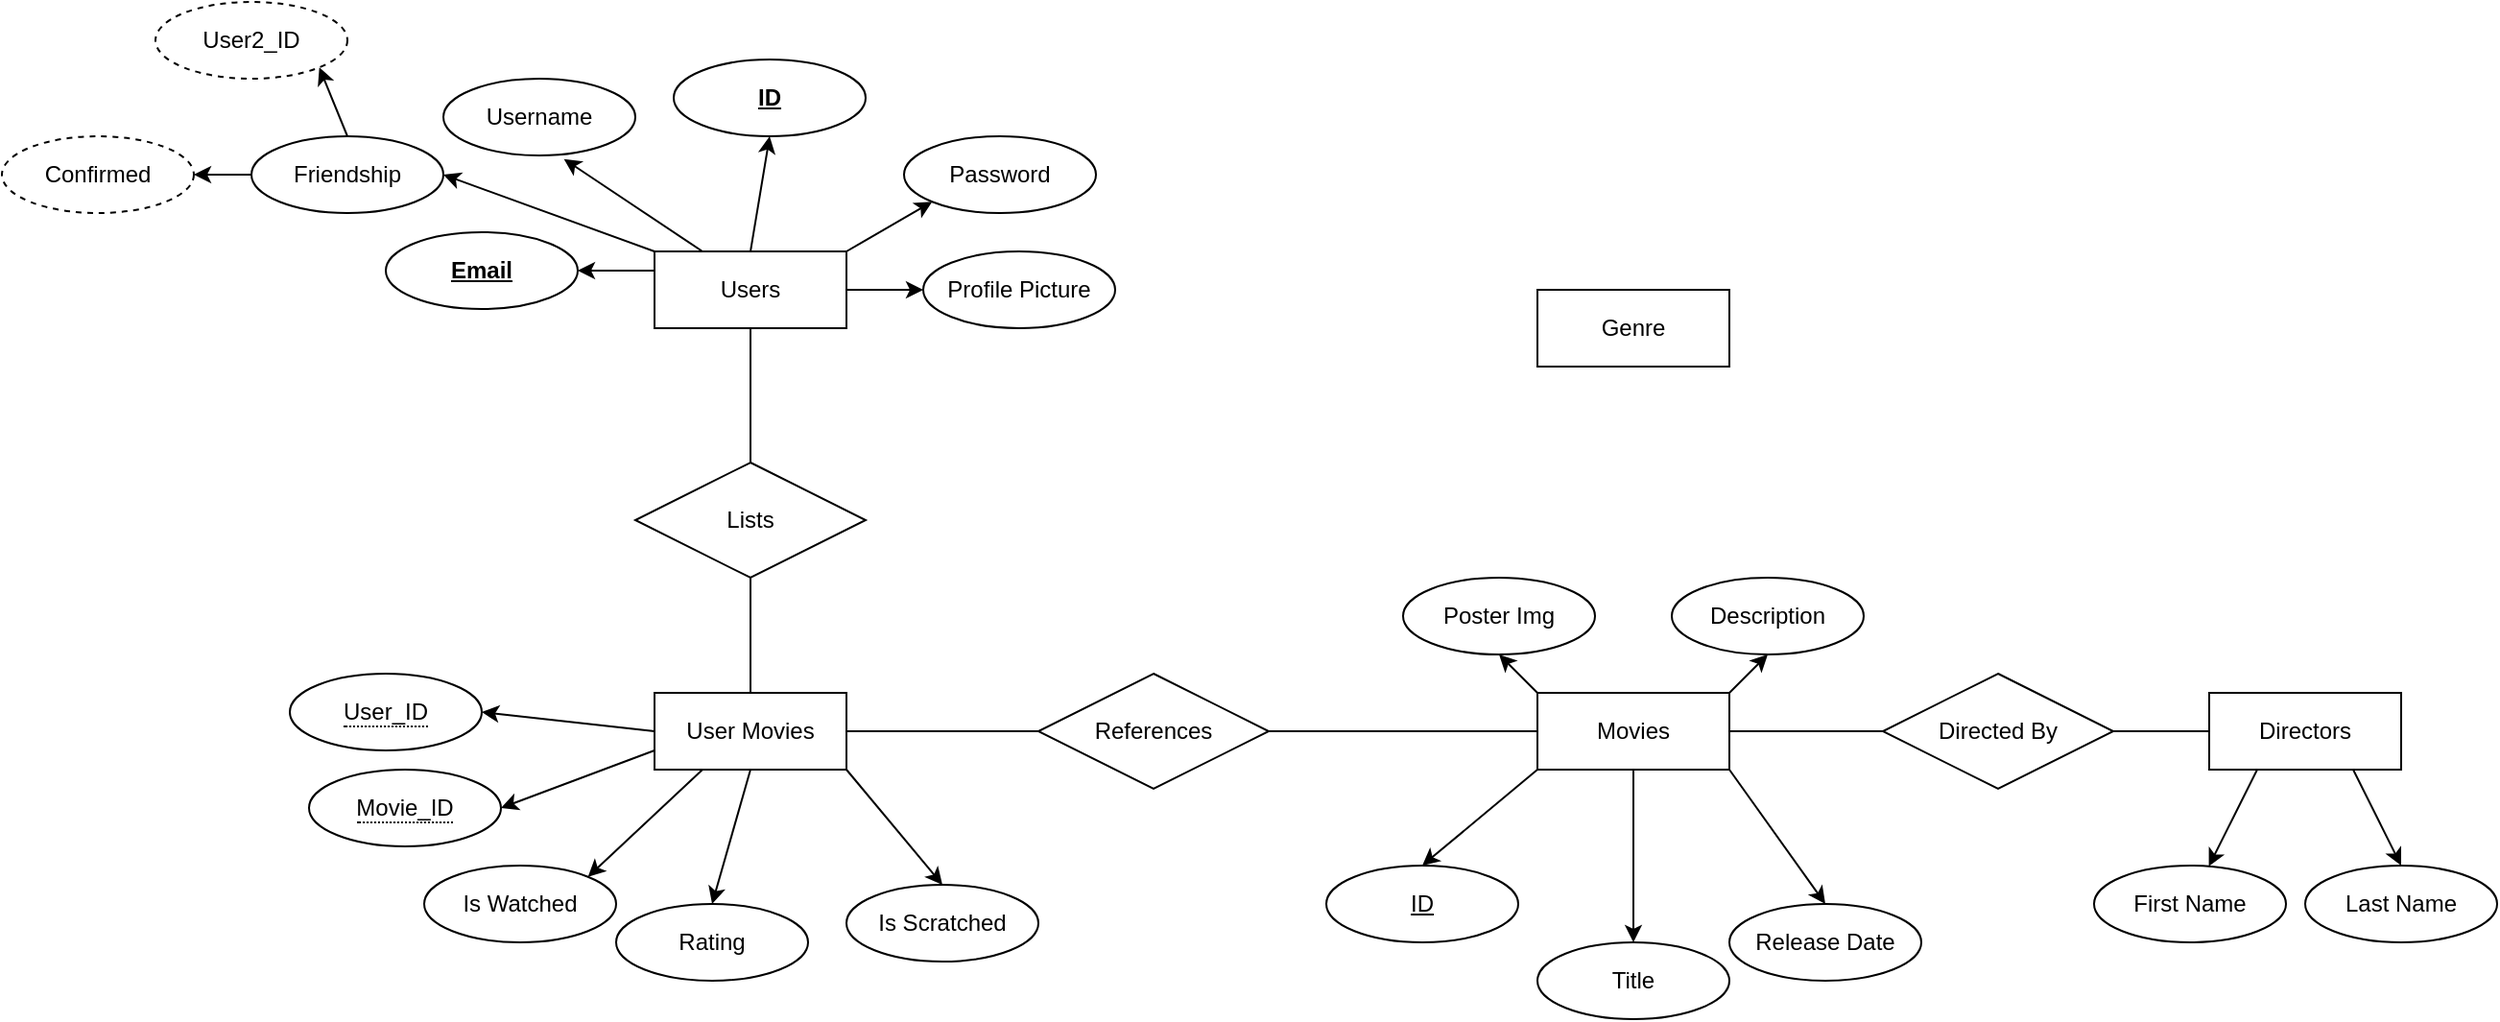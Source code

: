 <mxfile version="28.1.2">
  <diagram name="Page-1" id="RBVqTH6-oEVW2ydUv7aG">
    <mxGraphModel dx="3751" dy="875" grid="1" gridSize="10" guides="1" tooltips="1" connect="1" arrows="1" fold="1" page="1" pageScale="2" pageWidth="1169" pageHeight="827" math="0" shadow="0">
      <root>
        <mxCell id="0" />
        <mxCell id="1" parent="0" />
        <mxCell id="4twhq9QTbNBhYfjyr1dY-10" style="rounded=0;orthogonalLoop=1;jettySize=auto;html=1;exitX=0;exitY=0.25;exitDx=0;exitDy=0;entryX=1;entryY=0.5;entryDx=0;entryDy=0;" edge="1" parent="1" source="4twhq9QTbNBhYfjyr1dY-1" target="4twhq9QTbNBhYfjyr1dY-4">
          <mxGeometry relative="1" as="geometry" />
        </mxCell>
        <mxCell id="4twhq9QTbNBhYfjyr1dY-12" style="edgeStyle=none;rounded=0;orthogonalLoop=1;jettySize=auto;html=1;exitX=0.5;exitY=0;exitDx=0;exitDy=0;entryX=0.5;entryY=1;entryDx=0;entryDy=0;" edge="1" parent="1" source="4twhq9QTbNBhYfjyr1dY-1" target="4twhq9QTbNBhYfjyr1dY-2">
          <mxGeometry relative="1" as="geometry" />
        </mxCell>
        <mxCell id="4twhq9QTbNBhYfjyr1dY-14" style="edgeStyle=none;rounded=0;orthogonalLoop=1;jettySize=auto;html=1;exitX=1;exitY=0;exitDx=0;exitDy=0;entryX=0;entryY=1;entryDx=0;entryDy=0;" edge="1" parent="1" source="4twhq9QTbNBhYfjyr1dY-1" target="4twhq9QTbNBhYfjyr1dY-5">
          <mxGeometry relative="1" as="geometry" />
        </mxCell>
        <mxCell id="4twhq9QTbNBhYfjyr1dY-15" style="edgeStyle=none;rounded=0;orthogonalLoop=1;jettySize=auto;html=1;exitX=1;exitY=0.5;exitDx=0;exitDy=0;" edge="1" parent="1" source="4twhq9QTbNBhYfjyr1dY-1" target="4twhq9QTbNBhYfjyr1dY-7">
          <mxGeometry relative="1" as="geometry" />
        </mxCell>
        <mxCell id="4twhq9QTbNBhYfjyr1dY-19" style="edgeStyle=none;rounded=0;orthogonalLoop=1;jettySize=auto;html=1;exitX=0.5;exitY=1;exitDx=0;exitDy=0;entryX=0.5;entryY=0;entryDx=0;entryDy=0;endArrow=none;endFill=0;" edge="1" parent="1" source="4twhq9QTbNBhYfjyr1dY-1" target="4twhq9QTbNBhYfjyr1dY-18">
          <mxGeometry relative="1" as="geometry" />
        </mxCell>
        <mxCell id="4twhq9QTbNBhYfjyr1dY-55" style="edgeStyle=none;rounded=0;orthogonalLoop=1;jettySize=auto;html=1;exitX=0;exitY=0;exitDx=0;exitDy=0;entryX=1;entryY=0.5;entryDx=0;entryDy=0;" edge="1" parent="1" source="4twhq9QTbNBhYfjyr1dY-1" target="4twhq9QTbNBhYfjyr1dY-54">
          <mxGeometry relative="1" as="geometry" />
        </mxCell>
        <mxCell id="4twhq9QTbNBhYfjyr1dY-1" value="Users" style="whiteSpace=wrap;html=1;align=center;" vertex="1" parent="1">
          <mxGeometry x="230" y="240" width="100" height="40" as="geometry" />
        </mxCell>
        <mxCell id="4twhq9QTbNBhYfjyr1dY-2" value="&lt;b&gt;ID&lt;/b&gt;" style="ellipse;whiteSpace=wrap;html=1;align=center;fontStyle=4;" vertex="1" parent="1">
          <mxGeometry x="240" y="140" width="100" height="40" as="geometry" />
        </mxCell>
        <mxCell id="4twhq9QTbNBhYfjyr1dY-3" value="Username" style="ellipse;whiteSpace=wrap;html=1;align=center;" vertex="1" parent="1">
          <mxGeometry x="120" y="150" width="100" height="40" as="geometry" />
        </mxCell>
        <mxCell id="4twhq9QTbNBhYfjyr1dY-4" value="&lt;b&gt;Email&lt;/b&gt;" style="ellipse;whiteSpace=wrap;html=1;align=center;fontStyle=4;" vertex="1" parent="1">
          <mxGeometry x="90" y="230" width="100" height="40" as="geometry" />
        </mxCell>
        <mxCell id="4twhq9QTbNBhYfjyr1dY-5" value="Password" style="ellipse;whiteSpace=wrap;html=1;align=center;" vertex="1" parent="1">
          <mxGeometry x="360" y="180" width="100" height="40" as="geometry" />
        </mxCell>
        <mxCell id="4twhq9QTbNBhYfjyr1dY-7" value="Profile Picture" style="ellipse;whiteSpace=wrap;html=1;align=center;" vertex="1" parent="1">
          <mxGeometry x="370" y="240" width="100" height="40" as="geometry" />
        </mxCell>
        <mxCell id="4twhq9QTbNBhYfjyr1dY-11" style="rounded=0;orthogonalLoop=1;jettySize=auto;html=1;exitX=0.25;exitY=0;exitDx=0;exitDy=0;entryX=0.628;entryY=1.046;entryDx=0;entryDy=0;entryPerimeter=0;" edge="1" parent="1" source="4twhq9QTbNBhYfjyr1dY-1" target="4twhq9QTbNBhYfjyr1dY-3">
          <mxGeometry relative="1" as="geometry" />
        </mxCell>
        <mxCell id="4twhq9QTbNBhYfjyr1dY-28" style="edgeStyle=none;rounded=0;orthogonalLoop=1;jettySize=auto;html=1;exitX=0;exitY=0.5;exitDx=0;exitDy=0;entryX=1;entryY=0.5;entryDx=0;entryDy=0;" edge="1" parent="1" source="4twhq9QTbNBhYfjyr1dY-17" target="4twhq9QTbNBhYfjyr1dY-21">
          <mxGeometry relative="1" as="geometry" />
        </mxCell>
        <mxCell id="4twhq9QTbNBhYfjyr1dY-29" style="edgeStyle=none;rounded=0;orthogonalLoop=1;jettySize=auto;html=1;exitX=0;exitY=0.75;exitDx=0;exitDy=0;entryX=1;entryY=0.5;entryDx=0;entryDy=0;" edge="1" parent="1" source="4twhq9QTbNBhYfjyr1dY-17" target="4twhq9QTbNBhYfjyr1dY-23">
          <mxGeometry relative="1" as="geometry" />
        </mxCell>
        <mxCell id="4twhq9QTbNBhYfjyr1dY-31" style="edgeStyle=none;rounded=0;orthogonalLoop=1;jettySize=auto;html=1;exitX=0.25;exitY=1;exitDx=0;exitDy=0;entryX=1;entryY=0;entryDx=0;entryDy=0;" edge="1" parent="1" source="4twhq9QTbNBhYfjyr1dY-17" target="4twhq9QTbNBhYfjyr1dY-24">
          <mxGeometry relative="1" as="geometry" />
        </mxCell>
        <mxCell id="4twhq9QTbNBhYfjyr1dY-32" style="edgeStyle=none;rounded=0;orthogonalLoop=1;jettySize=auto;html=1;exitX=0.5;exitY=1;exitDx=0;exitDy=0;entryX=0.5;entryY=0;entryDx=0;entryDy=0;" edge="1" parent="1" source="4twhq9QTbNBhYfjyr1dY-17" target="4twhq9QTbNBhYfjyr1dY-25">
          <mxGeometry relative="1" as="geometry" />
        </mxCell>
        <mxCell id="4twhq9QTbNBhYfjyr1dY-34" style="edgeStyle=none;rounded=0;orthogonalLoop=1;jettySize=auto;html=1;exitX=1;exitY=1;exitDx=0;exitDy=0;entryX=0.5;entryY=0;entryDx=0;entryDy=0;" edge="1" parent="1" source="4twhq9QTbNBhYfjyr1dY-17" target="4twhq9QTbNBhYfjyr1dY-27">
          <mxGeometry relative="1" as="geometry" />
        </mxCell>
        <mxCell id="4twhq9QTbNBhYfjyr1dY-61" style="edgeStyle=none;rounded=0;orthogonalLoop=1;jettySize=auto;html=1;exitX=1;exitY=0.5;exitDx=0;exitDy=0;entryX=0;entryY=0.5;entryDx=0;entryDy=0;endArrow=none;endFill=0;" edge="1" parent="1" source="4twhq9QTbNBhYfjyr1dY-17" target="4twhq9QTbNBhYfjyr1dY-60">
          <mxGeometry relative="1" as="geometry" />
        </mxCell>
        <mxCell id="4twhq9QTbNBhYfjyr1dY-17" value="User Movies" style="whiteSpace=wrap;html=1;align=center;" vertex="1" parent="1">
          <mxGeometry x="230" y="470" width="100" height="40" as="geometry" />
        </mxCell>
        <mxCell id="4twhq9QTbNBhYfjyr1dY-20" style="edgeStyle=none;rounded=0;orthogonalLoop=1;jettySize=auto;html=1;exitX=0.5;exitY=1;exitDx=0;exitDy=0;entryX=0.5;entryY=0;entryDx=0;entryDy=0;endArrow=none;endFill=0;" edge="1" parent="1" source="4twhq9QTbNBhYfjyr1dY-18" target="4twhq9QTbNBhYfjyr1dY-17">
          <mxGeometry relative="1" as="geometry" />
        </mxCell>
        <mxCell id="4twhq9QTbNBhYfjyr1dY-18" value="Lists" style="shape=rhombus;perimeter=rhombusPerimeter;whiteSpace=wrap;html=1;align=center;" vertex="1" parent="1">
          <mxGeometry x="220" y="350" width="120" height="60" as="geometry" />
        </mxCell>
        <mxCell id="4twhq9QTbNBhYfjyr1dY-21" value="&lt;span style=&quot;border-bottom: 1px dotted&quot;&gt;User_ID&lt;/span&gt;" style="ellipse;whiteSpace=wrap;html=1;align=center;" vertex="1" parent="1">
          <mxGeometry x="40" y="460" width="100" height="40" as="geometry" />
        </mxCell>
        <mxCell id="4twhq9QTbNBhYfjyr1dY-23" value="&lt;span style=&quot;border-bottom: 1px dotted&quot;&gt;Movie_ID&lt;/span&gt;" style="ellipse;whiteSpace=wrap;html=1;align=center;" vertex="1" parent="1">
          <mxGeometry x="50" y="510" width="100" height="40" as="geometry" />
        </mxCell>
        <mxCell id="4twhq9QTbNBhYfjyr1dY-24" value="Is Watched" style="ellipse;whiteSpace=wrap;html=1;align=center;" vertex="1" parent="1">
          <mxGeometry x="110" y="560" width="100" height="40" as="geometry" />
        </mxCell>
        <mxCell id="4twhq9QTbNBhYfjyr1dY-25" value="Rating" style="ellipse;whiteSpace=wrap;html=1;align=center;" vertex="1" parent="1">
          <mxGeometry x="210" y="580" width="100" height="40" as="geometry" />
        </mxCell>
        <mxCell id="4twhq9QTbNBhYfjyr1dY-27" value="Is Scratched" style="ellipse;whiteSpace=wrap;html=1;align=center;" vertex="1" parent="1">
          <mxGeometry x="330" y="570" width="100" height="40" as="geometry" />
        </mxCell>
        <mxCell id="4twhq9QTbNBhYfjyr1dY-64" style="edgeStyle=none;rounded=0;orthogonalLoop=1;jettySize=auto;html=1;exitX=0;exitY=1;exitDx=0;exitDy=0;entryX=0.5;entryY=0;entryDx=0;entryDy=0;" edge="1" parent="1" source="4twhq9QTbNBhYfjyr1dY-35" target="4twhq9QTbNBhYfjyr1dY-36">
          <mxGeometry relative="1" as="geometry" />
        </mxCell>
        <mxCell id="4twhq9QTbNBhYfjyr1dY-65" style="edgeStyle=none;rounded=0;orthogonalLoop=1;jettySize=auto;html=1;exitX=0.5;exitY=1;exitDx=0;exitDy=0;entryX=0.5;entryY=0;entryDx=0;entryDy=0;" edge="1" parent="1" source="4twhq9QTbNBhYfjyr1dY-35" target="4twhq9QTbNBhYfjyr1dY-37">
          <mxGeometry relative="1" as="geometry" />
        </mxCell>
        <mxCell id="4twhq9QTbNBhYfjyr1dY-66" style="edgeStyle=none;rounded=0;orthogonalLoop=1;jettySize=auto;html=1;exitX=1;exitY=1;exitDx=0;exitDy=0;entryX=0.5;entryY=0;entryDx=0;entryDy=0;" edge="1" parent="1" source="4twhq9QTbNBhYfjyr1dY-35" target="4twhq9QTbNBhYfjyr1dY-38">
          <mxGeometry relative="1" as="geometry" />
        </mxCell>
        <mxCell id="4twhq9QTbNBhYfjyr1dY-73" style="edgeStyle=none;rounded=0;orthogonalLoop=1;jettySize=auto;html=1;exitX=1;exitY=0.5;exitDx=0;exitDy=0;entryX=0;entryY=0.5;entryDx=0;entryDy=0;endArrow=none;endFill=0;" edge="1" parent="1" source="4twhq9QTbNBhYfjyr1dY-35" target="4twhq9QTbNBhYfjyr1dY-72">
          <mxGeometry relative="1" as="geometry" />
        </mxCell>
        <mxCell id="4twhq9QTbNBhYfjyr1dY-81" style="edgeStyle=none;rounded=0;orthogonalLoop=1;jettySize=auto;html=1;exitX=0;exitY=0;exitDx=0;exitDy=0;entryX=0.5;entryY=1;entryDx=0;entryDy=0;" edge="1" parent="1" source="4twhq9QTbNBhYfjyr1dY-35" target="4twhq9QTbNBhYfjyr1dY-80">
          <mxGeometry relative="1" as="geometry" />
        </mxCell>
        <mxCell id="4twhq9QTbNBhYfjyr1dY-83" style="edgeStyle=none;rounded=0;orthogonalLoop=1;jettySize=auto;html=1;exitX=1;exitY=0;exitDx=0;exitDy=0;entryX=0.5;entryY=1;entryDx=0;entryDy=0;" edge="1" parent="1" source="4twhq9QTbNBhYfjyr1dY-35" target="4twhq9QTbNBhYfjyr1dY-82">
          <mxGeometry relative="1" as="geometry" />
        </mxCell>
        <mxCell id="4twhq9QTbNBhYfjyr1dY-35" value="Movies" style="whiteSpace=wrap;html=1;align=center;" vertex="1" parent="1">
          <mxGeometry x="690" y="470" width="100" height="40" as="geometry" />
        </mxCell>
        <mxCell id="4twhq9QTbNBhYfjyr1dY-36" value="ID" style="ellipse;whiteSpace=wrap;html=1;align=center;fontStyle=4;" vertex="1" parent="1">
          <mxGeometry x="580" y="560" width="100" height="40" as="geometry" />
        </mxCell>
        <mxCell id="4twhq9QTbNBhYfjyr1dY-37" value="Title" style="ellipse;whiteSpace=wrap;html=1;align=center;" vertex="1" parent="1">
          <mxGeometry x="690" y="600" width="100" height="40" as="geometry" />
        </mxCell>
        <mxCell id="4twhq9QTbNBhYfjyr1dY-38" value="Release Date" style="ellipse;whiteSpace=wrap;html=1;align=center;" vertex="1" parent="1">
          <mxGeometry x="790" y="580" width="100" height="40" as="geometry" />
        </mxCell>
        <mxCell id="4twhq9QTbNBhYfjyr1dY-57" style="edgeStyle=none;rounded=0;orthogonalLoop=1;jettySize=auto;html=1;exitX=0.5;exitY=0;exitDx=0;exitDy=0;entryX=1;entryY=1;entryDx=0;entryDy=0;" edge="1" parent="1" source="4twhq9QTbNBhYfjyr1dY-54" target="4twhq9QTbNBhYfjyr1dY-56">
          <mxGeometry relative="1" as="geometry" />
        </mxCell>
        <mxCell id="4twhq9QTbNBhYfjyr1dY-59" style="edgeStyle=none;rounded=0;orthogonalLoop=1;jettySize=auto;html=1;exitX=0;exitY=0.5;exitDx=0;exitDy=0;entryX=1;entryY=0.5;entryDx=0;entryDy=0;" edge="1" parent="1" source="4twhq9QTbNBhYfjyr1dY-54" target="4twhq9QTbNBhYfjyr1dY-58">
          <mxGeometry relative="1" as="geometry" />
        </mxCell>
        <mxCell id="4twhq9QTbNBhYfjyr1dY-54" value="Friendship" style="ellipse;whiteSpace=wrap;html=1;align=center;" vertex="1" parent="1">
          <mxGeometry x="20" y="180" width="100" height="40" as="geometry" />
        </mxCell>
        <mxCell id="4twhq9QTbNBhYfjyr1dY-56" value="User2_ID" style="ellipse;whiteSpace=wrap;html=1;align=center;dashed=1;" vertex="1" parent="1">
          <mxGeometry x="-30" y="110" width="100" height="40" as="geometry" />
        </mxCell>
        <mxCell id="4twhq9QTbNBhYfjyr1dY-58" value="Confirmed" style="ellipse;whiteSpace=wrap;html=1;align=center;dashed=1;" vertex="1" parent="1">
          <mxGeometry x="-110" y="180" width="100" height="40" as="geometry" />
        </mxCell>
        <mxCell id="4twhq9QTbNBhYfjyr1dY-62" style="edgeStyle=none;rounded=0;orthogonalLoop=1;jettySize=auto;html=1;exitX=1;exitY=0.5;exitDx=0;exitDy=0;entryX=0;entryY=0.5;entryDx=0;entryDy=0;endArrow=none;endFill=0;" edge="1" parent="1" source="4twhq9QTbNBhYfjyr1dY-60" target="4twhq9QTbNBhYfjyr1dY-35">
          <mxGeometry relative="1" as="geometry" />
        </mxCell>
        <mxCell id="4twhq9QTbNBhYfjyr1dY-60" value="References" style="shape=rhombus;perimeter=rhombusPerimeter;whiteSpace=wrap;html=1;align=center;" vertex="1" parent="1">
          <mxGeometry x="430" y="460" width="120" height="60" as="geometry" />
        </mxCell>
        <mxCell id="4twhq9QTbNBhYfjyr1dY-75" style="edgeStyle=none;rounded=0;orthogonalLoop=1;jettySize=auto;html=1;exitX=0.25;exitY=1;exitDx=0;exitDy=0;" edge="1" parent="1" source="4twhq9QTbNBhYfjyr1dY-71" target="4twhq9QTbNBhYfjyr1dY-76">
          <mxGeometry relative="1" as="geometry">
            <mxPoint x="1070" y="570" as="targetPoint" />
          </mxGeometry>
        </mxCell>
        <mxCell id="4twhq9QTbNBhYfjyr1dY-78" style="edgeStyle=none;rounded=0;orthogonalLoop=1;jettySize=auto;html=1;exitX=0.75;exitY=1;exitDx=0;exitDy=0;entryX=0.5;entryY=0;entryDx=0;entryDy=0;" edge="1" parent="1" source="4twhq9QTbNBhYfjyr1dY-71" target="4twhq9QTbNBhYfjyr1dY-77">
          <mxGeometry relative="1" as="geometry" />
        </mxCell>
        <mxCell id="4twhq9QTbNBhYfjyr1dY-71" value="Directors" style="whiteSpace=wrap;html=1;align=center;" vertex="1" parent="1">
          <mxGeometry x="1040" y="470" width="100" height="40" as="geometry" />
        </mxCell>
        <mxCell id="4twhq9QTbNBhYfjyr1dY-74" style="edgeStyle=none;rounded=0;orthogonalLoop=1;jettySize=auto;html=1;exitX=1;exitY=0.5;exitDx=0;exitDy=0;entryX=0;entryY=0.5;entryDx=0;entryDy=0;endArrow=none;endFill=0;" edge="1" parent="1" source="4twhq9QTbNBhYfjyr1dY-72" target="4twhq9QTbNBhYfjyr1dY-71">
          <mxGeometry relative="1" as="geometry" />
        </mxCell>
        <mxCell id="4twhq9QTbNBhYfjyr1dY-72" value="Directed By" style="shape=rhombus;perimeter=rhombusPerimeter;whiteSpace=wrap;html=1;align=center;" vertex="1" parent="1">
          <mxGeometry x="870" y="460" width="120" height="60" as="geometry" />
        </mxCell>
        <mxCell id="4twhq9QTbNBhYfjyr1dY-76" value="First Name" style="ellipse;whiteSpace=wrap;html=1;align=center;" vertex="1" parent="1">
          <mxGeometry x="980" y="560" width="100" height="40" as="geometry" />
        </mxCell>
        <mxCell id="4twhq9QTbNBhYfjyr1dY-77" value="Last Name" style="ellipse;whiteSpace=wrap;html=1;align=center;" vertex="1" parent="1">
          <mxGeometry x="1090" y="560" width="100" height="40" as="geometry" />
        </mxCell>
        <mxCell id="4twhq9QTbNBhYfjyr1dY-79" value="Genre" style="whiteSpace=wrap;html=1;align=center;" vertex="1" parent="1">
          <mxGeometry x="690" y="260" width="100" height="40" as="geometry" />
        </mxCell>
        <mxCell id="4twhq9QTbNBhYfjyr1dY-80" value="Poster Img" style="ellipse;whiteSpace=wrap;html=1;align=center;" vertex="1" parent="1">
          <mxGeometry x="620" y="410" width="100" height="40" as="geometry" />
        </mxCell>
        <mxCell id="4twhq9QTbNBhYfjyr1dY-82" value="Description" style="ellipse;whiteSpace=wrap;html=1;align=center;" vertex="1" parent="1">
          <mxGeometry x="760" y="410" width="100" height="40" as="geometry" />
        </mxCell>
      </root>
    </mxGraphModel>
  </diagram>
</mxfile>

